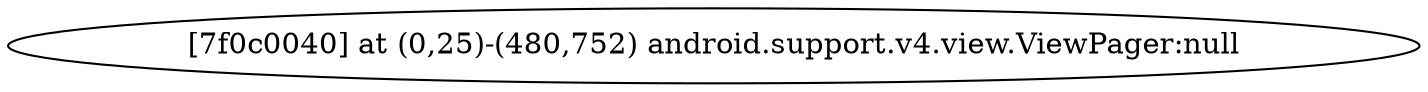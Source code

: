 strict digraph G {
  1 [ label="[7f0c0040] at (0,25)-(480,752) android.support.v4.view.ViewPager:null" ];
}
